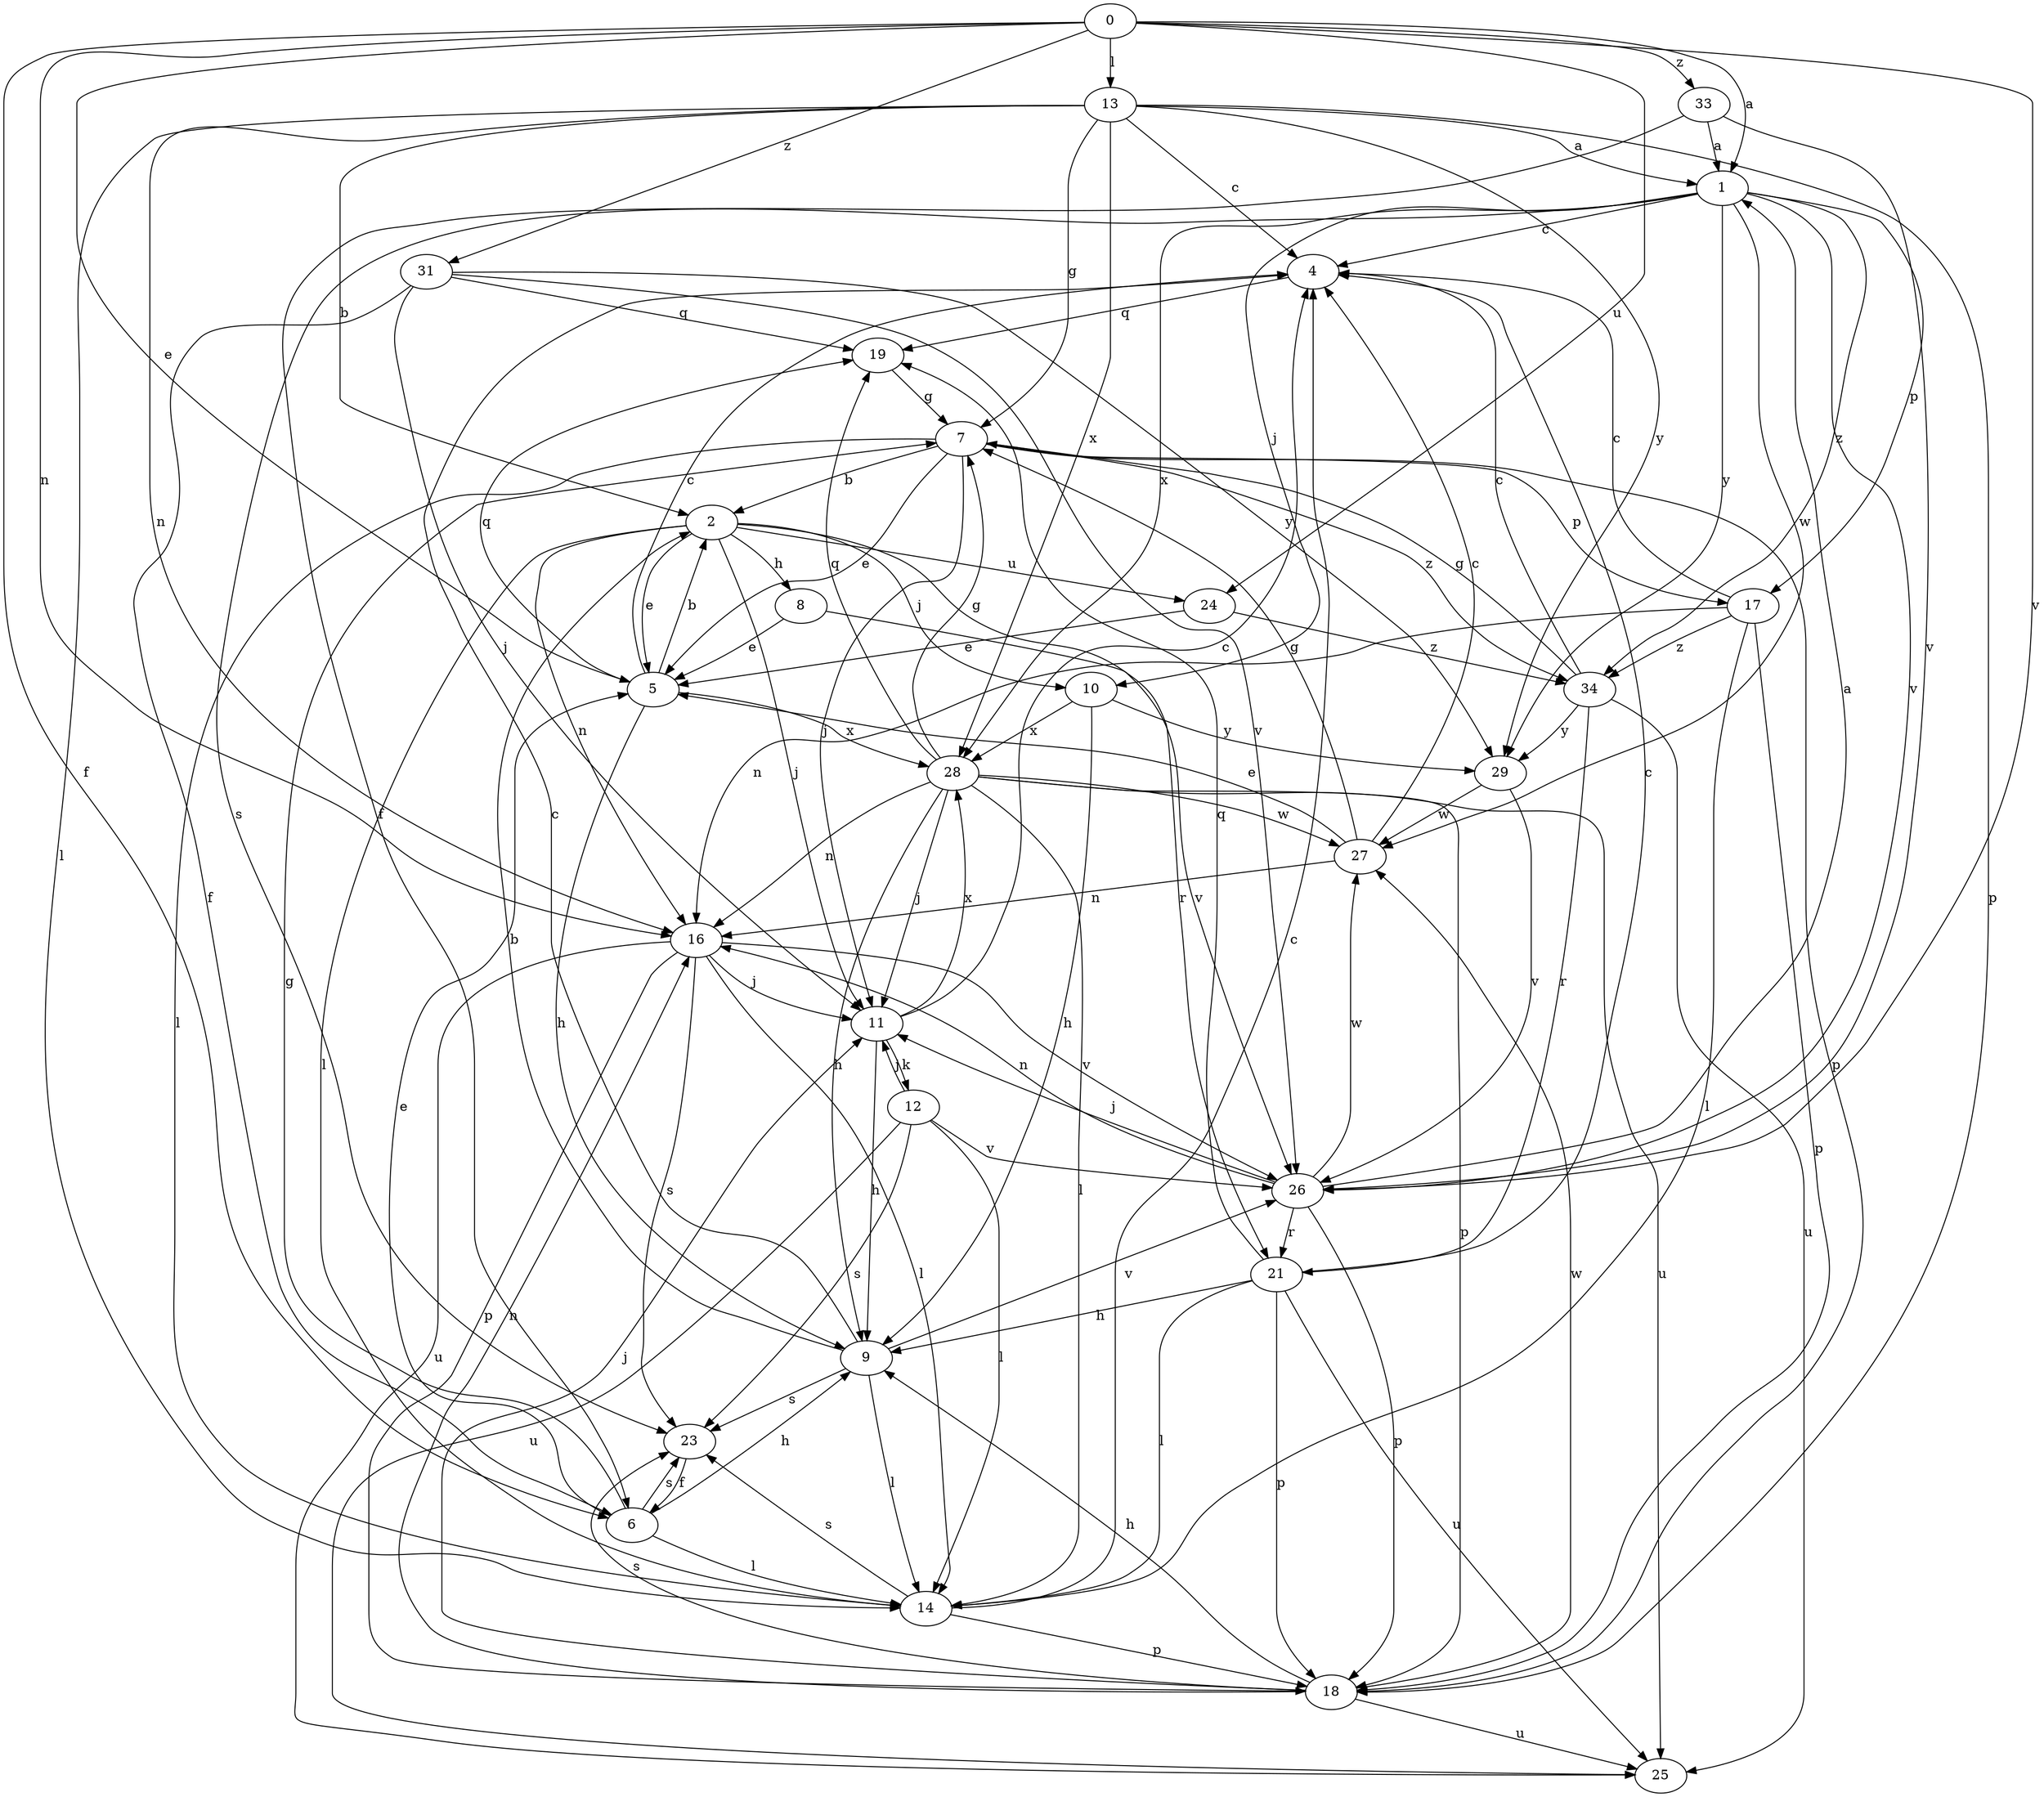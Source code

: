 strict digraph  {
0;
1;
2;
4;
5;
6;
7;
8;
9;
10;
11;
12;
13;
14;
16;
17;
18;
19;
21;
23;
24;
25;
26;
27;
28;
29;
31;
33;
34;
0 -> 1  [label=a];
0 -> 5  [label=e];
0 -> 6  [label=f];
0 -> 13  [label=l];
0 -> 16  [label=n];
0 -> 24  [label=u];
0 -> 26  [label=v];
0 -> 31  [label=z];
0 -> 33  [label=z];
1 -> 4  [label=c];
1 -> 10  [label=j];
1 -> 17  [label=p];
1 -> 23  [label=s];
1 -> 26  [label=v];
1 -> 27  [label=w];
1 -> 28  [label=x];
1 -> 29  [label=y];
1 -> 34  [label=z];
2 -> 5  [label=e];
2 -> 8  [label=h];
2 -> 10  [label=j];
2 -> 11  [label=j];
2 -> 14  [label=l];
2 -> 16  [label=n];
2 -> 21  [label=r];
2 -> 24  [label=u];
4 -> 19  [label=q];
5 -> 2  [label=b];
5 -> 4  [label=c];
5 -> 9  [label=h];
5 -> 19  [label=q];
5 -> 28  [label=x];
6 -> 5  [label=e];
6 -> 7  [label=g];
6 -> 9  [label=h];
6 -> 14  [label=l];
6 -> 23  [label=s];
7 -> 2  [label=b];
7 -> 5  [label=e];
7 -> 11  [label=j];
7 -> 14  [label=l];
7 -> 17  [label=p];
7 -> 18  [label=p];
7 -> 34  [label=z];
8 -> 5  [label=e];
8 -> 26  [label=v];
9 -> 2  [label=b];
9 -> 4  [label=c];
9 -> 14  [label=l];
9 -> 23  [label=s];
9 -> 26  [label=v];
10 -> 9  [label=h];
10 -> 28  [label=x];
10 -> 29  [label=y];
11 -> 4  [label=c];
11 -> 9  [label=h];
11 -> 12  [label=k];
11 -> 28  [label=x];
12 -> 11  [label=j];
12 -> 14  [label=l];
12 -> 23  [label=s];
12 -> 25  [label=u];
12 -> 26  [label=v];
13 -> 1  [label=a];
13 -> 2  [label=b];
13 -> 4  [label=c];
13 -> 7  [label=g];
13 -> 14  [label=l];
13 -> 16  [label=n];
13 -> 18  [label=p];
13 -> 28  [label=x];
13 -> 29  [label=y];
14 -> 4  [label=c];
14 -> 18  [label=p];
14 -> 23  [label=s];
16 -> 11  [label=j];
16 -> 14  [label=l];
16 -> 18  [label=p];
16 -> 23  [label=s];
16 -> 25  [label=u];
16 -> 26  [label=v];
17 -> 4  [label=c];
17 -> 14  [label=l];
17 -> 16  [label=n];
17 -> 18  [label=p];
17 -> 34  [label=z];
18 -> 9  [label=h];
18 -> 11  [label=j];
18 -> 16  [label=n];
18 -> 23  [label=s];
18 -> 25  [label=u];
18 -> 27  [label=w];
19 -> 7  [label=g];
21 -> 4  [label=c];
21 -> 9  [label=h];
21 -> 14  [label=l];
21 -> 18  [label=p];
21 -> 19  [label=q];
21 -> 25  [label=u];
23 -> 6  [label=f];
24 -> 5  [label=e];
24 -> 34  [label=z];
26 -> 1  [label=a];
26 -> 11  [label=j];
26 -> 16  [label=n];
26 -> 18  [label=p];
26 -> 21  [label=r];
26 -> 27  [label=w];
27 -> 4  [label=c];
27 -> 5  [label=e];
27 -> 7  [label=g];
27 -> 16  [label=n];
28 -> 7  [label=g];
28 -> 9  [label=h];
28 -> 11  [label=j];
28 -> 14  [label=l];
28 -> 16  [label=n];
28 -> 18  [label=p];
28 -> 19  [label=q];
28 -> 25  [label=u];
28 -> 27  [label=w];
29 -> 26  [label=v];
29 -> 27  [label=w];
31 -> 6  [label=f];
31 -> 11  [label=j];
31 -> 19  [label=q];
31 -> 26  [label=v];
31 -> 29  [label=y];
33 -> 1  [label=a];
33 -> 6  [label=f];
33 -> 26  [label=v];
34 -> 4  [label=c];
34 -> 7  [label=g];
34 -> 21  [label=r];
34 -> 25  [label=u];
34 -> 29  [label=y];
}
